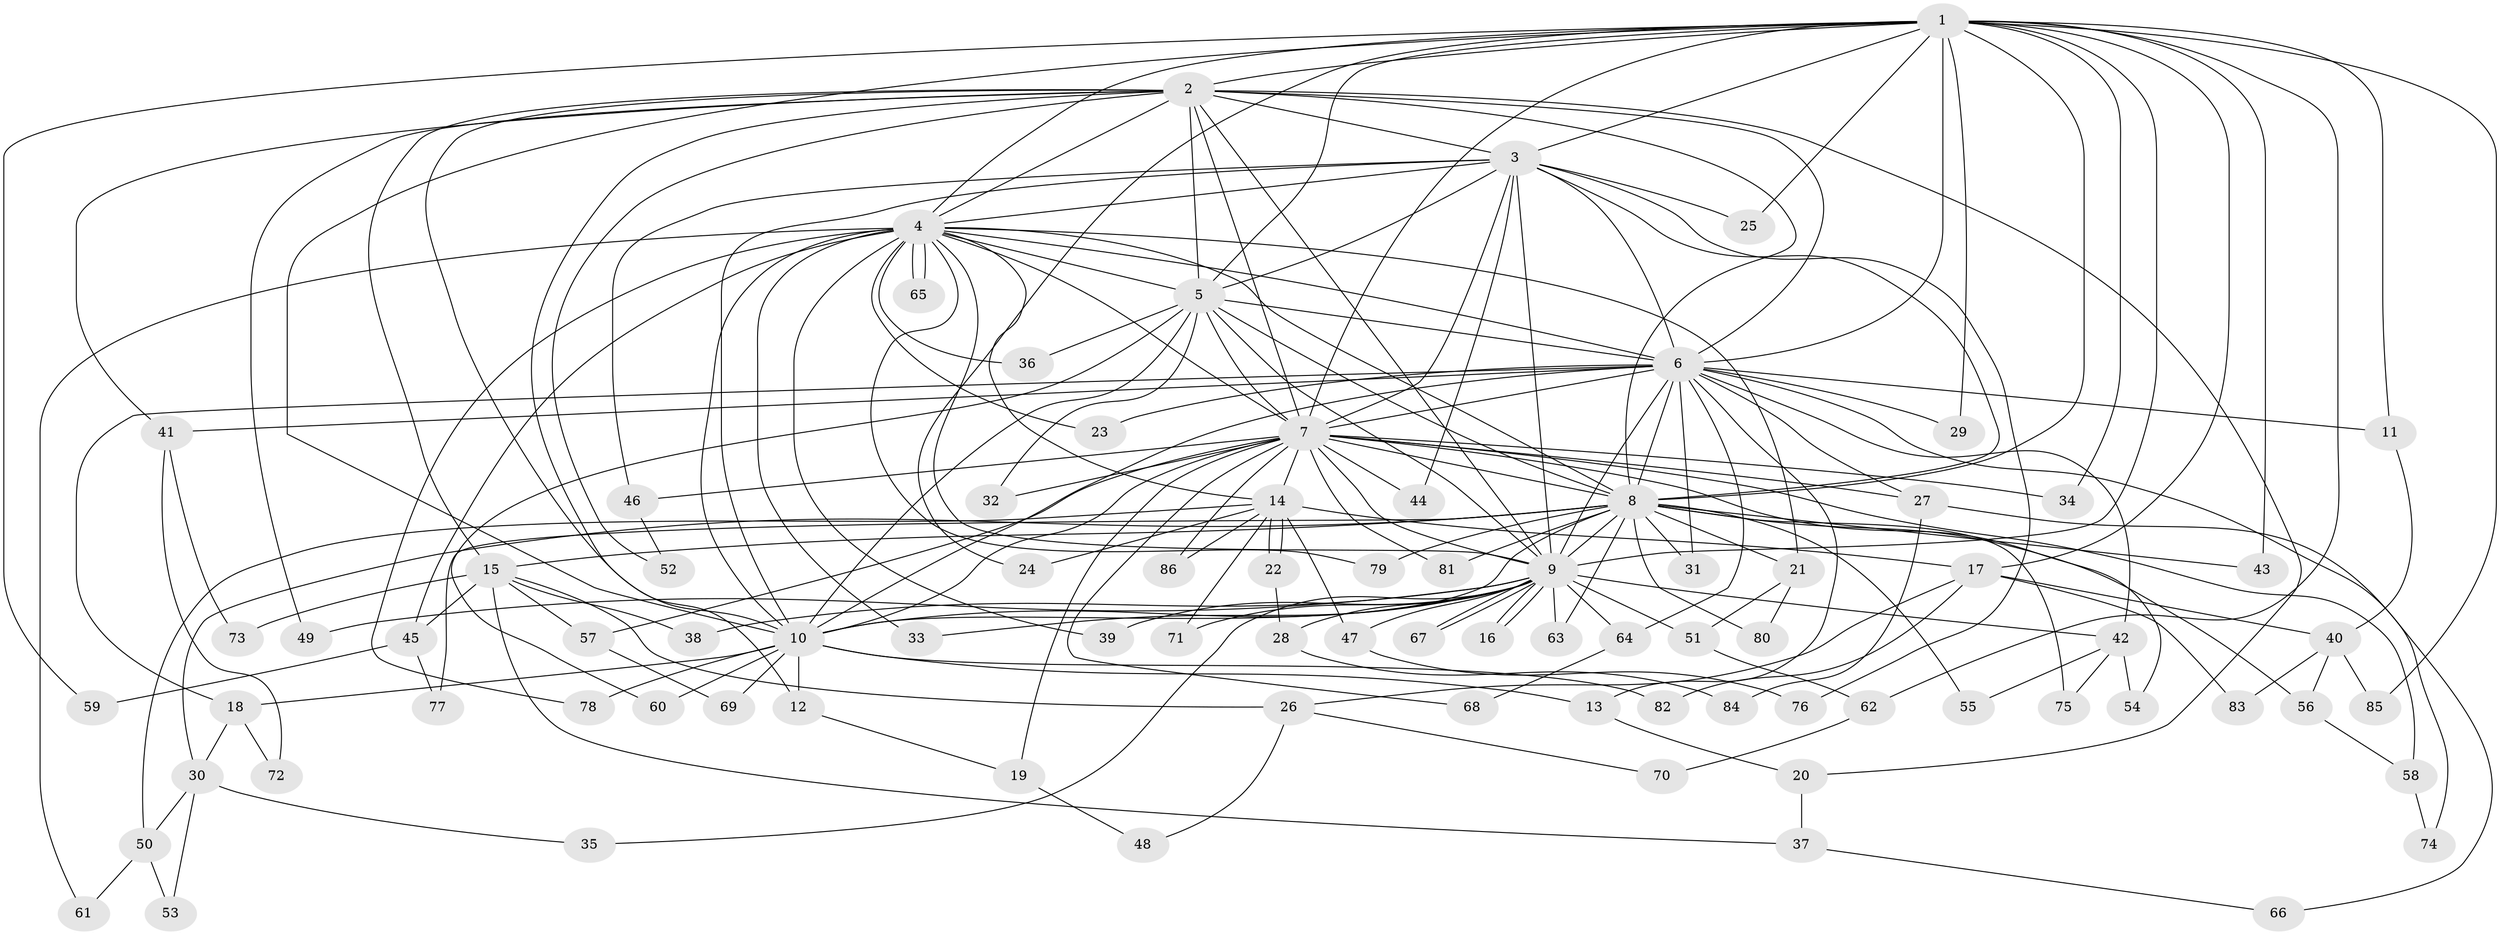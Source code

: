 // coarse degree distribution, {10: 0.046511627906976744, 23: 0.023255813953488372, 12: 0.023255813953488372, 16: 0.046511627906976744, 14: 0.023255813953488372, 18: 0.023255813953488372, 6: 0.023255813953488372, 7: 0.023255813953488372, 9: 0.023255813953488372, 1: 0.06976744186046512, 5: 0.09302325581395349, 4: 0.06976744186046512, 2: 0.37209302325581395, 3: 0.13953488372093023}
// Generated by graph-tools (version 1.1) at 2025/49/03/04/25 22:49:33]
// undirected, 86 vertices, 197 edges
graph export_dot {
  node [color=gray90,style=filled];
  1;
  2;
  3;
  4;
  5;
  6;
  7;
  8;
  9;
  10;
  11;
  12;
  13;
  14;
  15;
  16;
  17;
  18;
  19;
  20;
  21;
  22;
  23;
  24;
  25;
  26;
  27;
  28;
  29;
  30;
  31;
  32;
  33;
  34;
  35;
  36;
  37;
  38;
  39;
  40;
  41;
  42;
  43;
  44;
  45;
  46;
  47;
  48;
  49;
  50;
  51;
  52;
  53;
  54;
  55;
  56;
  57;
  58;
  59;
  60;
  61;
  62;
  63;
  64;
  65;
  66;
  67;
  68;
  69;
  70;
  71;
  72;
  73;
  74;
  75;
  76;
  77;
  78;
  79;
  80;
  81;
  82;
  83;
  84;
  85;
  86;
  1 -- 2;
  1 -- 3;
  1 -- 4;
  1 -- 5;
  1 -- 6;
  1 -- 7;
  1 -- 8;
  1 -- 9;
  1 -- 10;
  1 -- 11;
  1 -- 17;
  1 -- 24;
  1 -- 25;
  1 -- 29;
  1 -- 34;
  1 -- 43;
  1 -- 59;
  1 -- 62;
  1 -- 85;
  2 -- 3;
  2 -- 4;
  2 -- 5;
  2 -- 6;
  2 -- 7;
  2 -- 8;
  2 -- 9;
  2 -- 10;
  2 -- 12;
  2 -- 15;
  2 -- 20;
  2 -- 41;
  2 -- 49;
  2 -- 52;
  3 -- 4;
  3 -- 5;
  3 -- 6;
  3 -- 7;
  3 -- 8;
  3 -- 9;
  3 -- 10;
  3 -- 25;
  3 -- 44;
  3 -- 46;
  3 -- 76;
  4 -- 5;
  4 -- 6;
  4 -- 7;
  4 -- 8;
  4 -- 9;
  4 -- 10;
  4 -- 14;
  4 -- 21;
  4 -- 23;
  4 -- 33;
  4 -- 36;
  4 -- 39;
  4 -- 45;
  4 -- 61;
  4 -- 65;
  4 -- 65;
  4 -- 78;
  4 -- 79;
  5 -- 6;
  5 -- 7;
  5 -- 8;
  5 -- 9;
  5 -- 10;
  5 -- 32;
  5 -- 36;
  5 -- 60;
  6 -- 7;
  6 -- 8;
  6 -- 9;
  6 -- 10;
  6 -- 11;
  6 -- 13;
  6 -- 18;
  6 -- 23;
  6 -- 27;
  6 -- 29;
  6 -- 31;
  6 -- 41;
  6 -- 42;
  6 -- 64;
  6 -- 74;
  7 -- 8;
  7 -- 9;
  7 -- 10;
  7 -- 14;
  7 -- 19;
  7 -- 27;
  7 -- 32;
  7 -- 34;
  7 -- 44;
  7 -- 46;
  7 -- 54;
  7 -- 57;
  7 -- 58;
  7 -- 68;
  7 -- 81;
  7 -- 86;
  8 -- 9;
  8 -- 10;
  8 -- 15;
  8 -- 21;
  8 -- 30;
  8 -- 31;
  8 -- 43;
  8 -- 55;
  8 -- 56;
  8 -- 63;
  8 -- 75;
  8 -- 77;
  8 -- 79;
  8 -- 80;
  8 -- 81;
  9 -- 10;
  9 -- 16;
  9 -- 16;
  9 -- 28;
  9 -- 33;
  9 -- 35;
  9 -- 38;
  9 -- 39;
  9 -- 42;
  9 -- 47;
  9 -- 49;
  9 -- 51;
  9 -- 63;
  9 -- 64;
  9 -- 67;
  9 -- 67;
  9 -- 71;
  10 -- 12;
  10 -- 13;
  10 -- 18;
  10 -- 60;
  10 -- 69;
  10 -- 78;
  10 -- 82;
  11 -- 40;
  12 -- 19;
  13 -- 20;
  14 -- 17;
  14 -- 22;
  14 -- 22;
  14 -- 24;
  14 -- 47;
  14 -- 50;
  14 -- 71;
  14 -- 86;
  15 -- 26;
  15 -- 37;
  15 -- 38;
  15 -- 45;
  15 -- 57;
  15 -- 73;
  17 -- 26;
  17 -- 40;
  17 -- 82;
  17 -- 83;
  18 -- 30;
  18 -- 72;
  19 -- 48;
  20 -- 37;
  21 -- 51;
  21 -- 80;
  22 -- 28;
  26 -- 48;
  26 -- 70;
  27 -- 66;
  27 -- 84;
  28 -- 84;
  30 -- 35;
  30 -- 50;
  30 -- 53;
  37 -- 66;
  40 -- 56;
  40 -- 83;
  40 -- 85;
  41 -- 72;
  41 -- 73;
  42 -- 54;
  42 -- 55;
  42 -- 75;
  45 -- 59;
  45 -- 77;
  46 -- 52;
  47 -- 76;
  50 -- 53;
  50 -- 61;
  51 -- 62;
  56 -- 58;
  57 -- 69;
  58 -- 74;
  62 -- 70;
  64 -- 68;
}
